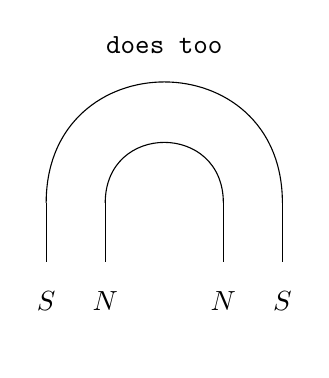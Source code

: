 \begin{tikzpicture}
	\begin{pgfonlayer}{nodelayer}
		\node [style=none] (0) at (-0.75, 0.5) {};
		\node [style=none] (1) at (0.75, 0.5) {};
		\node [style=none] (2) at (-1.5, 0.5) {};
		\node [style=none] (3) at (1.5, 0.5) {};
		\node [style=none] (4) at (0, 2.5) {\texttt{does too}};
		\node [style=none] (5) at (-1.5, -0.25) {};
		\node [style=none] (6) at (-0.75, -0.25) {};
		\node [style=none] (7) at (0.75, -0.25) {};
		\node [style=none] (8) at (1.5, -0.25) {};
		\node [style=none] (9) at (1.5, -0.75) {$S$};
		\node [style=none] (10) at (-1.5, -0.75) {$S$};
		\node [style=none] (11) at (-1.5, -1.25) {};
		\node [style=none] (12) at (1.5, -1.25) {};
		\node [style=none] (13) at (-0.75, -0.75) {$N$};
		\node [style=none] (14) at (0.75, -0.75) {$N$};
		\node [style=none] (15) at (-0.75, -1.25) {};
		\node [style=none] (16) at (0.75, -1.25) {};
	\end{pgfonlayer}
	\begin{pgfonlayer}{edgelayer}
		\draw [style=none, bend left=90, looseness=1.75] (0.center) to (1.center);
		\draw [style=none, bend left=90, looseness=1.75] (2.center) to (3.center);
		\draw [style=none] (6.center) to (0.center);
		\draw [style=none] (2.center) to (5.center);
		\draw [style=none] (7.center) to (1.center);
		\draw [style=none] (3.center) to (8.center);
	\end{pgfonlayer}
\end{tikzpicture}
